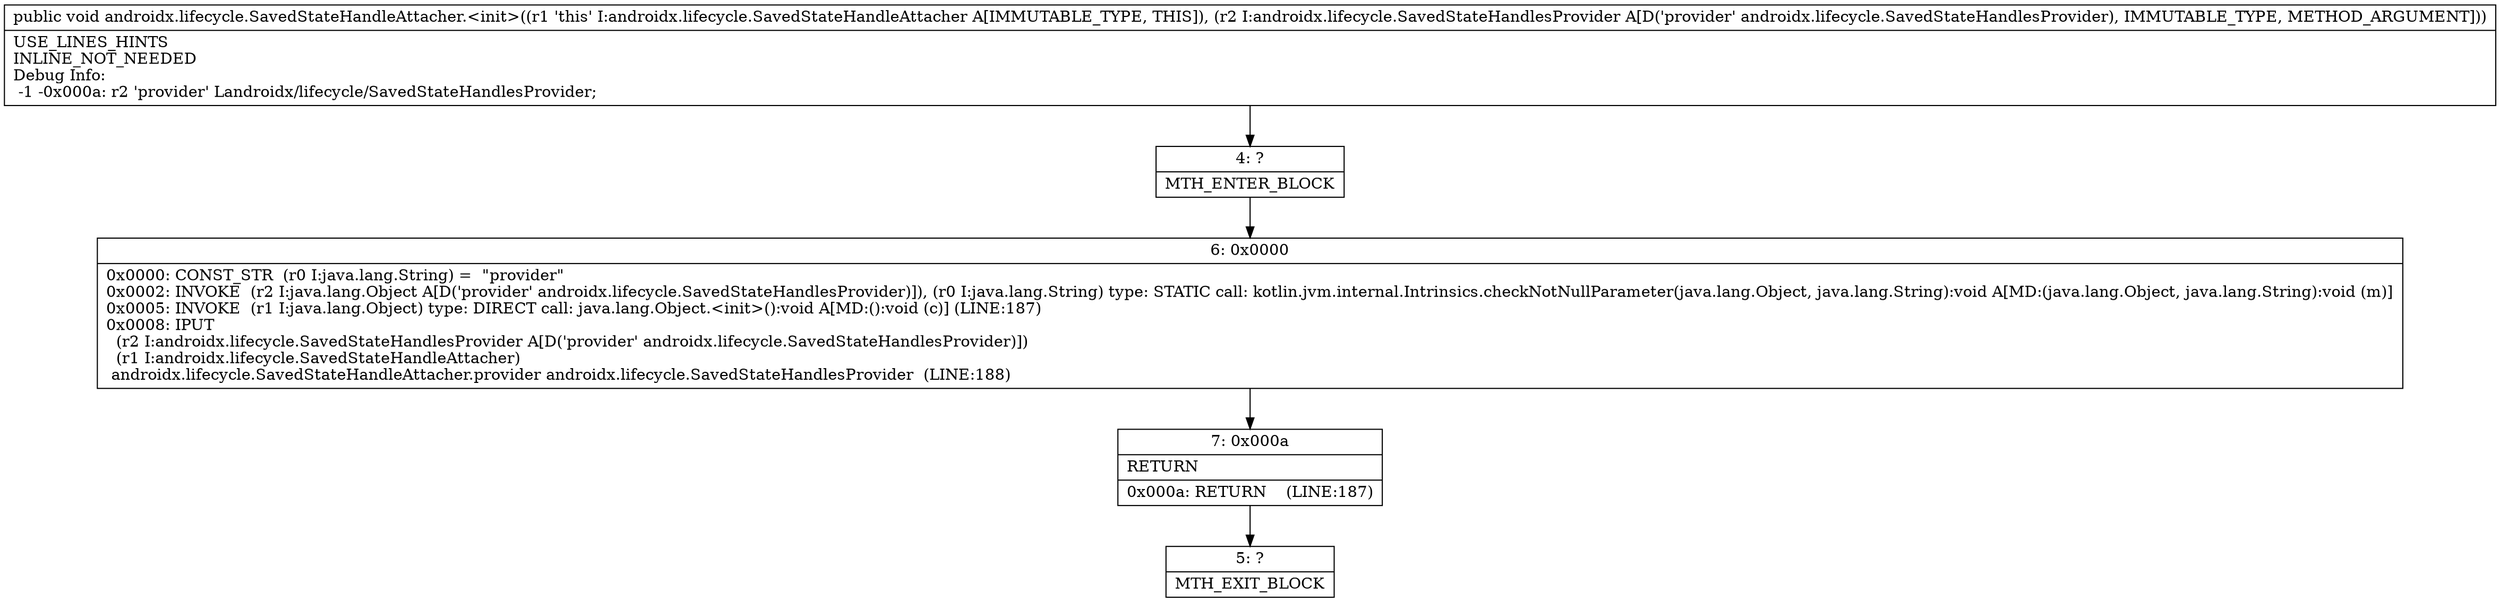 digraph "CFG forandroidx.lifecycle.SavedStateHandleAttacher.\<init\>(Landroidx\/lifecycle\/SavedStateHandlesProvider;)V" {
Node_4 [shape=record,label="{4\:\ ?|MTH_ENTER_BLOCK\l}"];
Node_6 [shape=record,label="{6\:\ 0x0000|0x0000: CONST_STR  (r0 I:java.lang.String) =  \"provider\" \l0x0002: INVOKE  (r2 I:java.lang.Object A[D('provider' androidx.lifecycle.SavedStateHandlesProvider)]), (r0 I:java.lang.String) type: STATIC call: kotlin.jvm.internal.Intrinsics.checkNotNullParameter(java.lang.Object, java.lang.String):void A[MD:(java.lang.Object, java.lang.String):void (m)]\l0x0005: INVOKE  (r1 I:java.lang.Object) type: DIRECT call: java.lang.Object.\<init\>():void A[MD:():void (c)] (LINE:187)\l0x0008: IPUT  \l  (r2 I:androidx.lifecycle.SavedStateHandlesProvider A[D('provider' androidx.lifecycle.SavedStateHandlesProvider)])\l  (r1 I:androidx.lifecycle.SavedStateHandleAttacher)\l androidx.lifecycle.SavedStateHandleAttacher.provider androidx.lifecycle.SavedStateHandlesProvider  (LINE:188)\l}"];
Node_7 [shape=record,label="{7\:\ 0x000a|RETURN\l|0x000a: RETURN    (LINE:187)\l}"];
Node_5 [shape=record,label="{5\:\ ?|MTH_EXIT_BLOCK\l}"];
MethodNode[shape=record,label="{public void androidx.lifecycle.SavedStateHandleAttacher.\<init\>((r1 'this' I:androidx.lifecycle.SavedStateHandleAttacher A[IMMUTABLE_TYPE, THIS]), (r2 I:androidx.lifecycle.SavedStateHandlesProvider A[D('provider' androidx.lifecycle.SavedStateHandlesProvider), IMMUTABLE_TYPE, METHOD_ARGUMENT]))  | USE_LINES_HINTS\lINLINE_NOT_NEEDED\lDebug Info:\l  \-1 \-0x000a: r2 'provider' Landroidx\/lifecycle\/SavedStateHandlesProvider;\l}"];
MethodNode -> Node_4;Node_4 -> Node_6;
Node_6 -> Node_7;
Node_7 -> Node_5;
}

